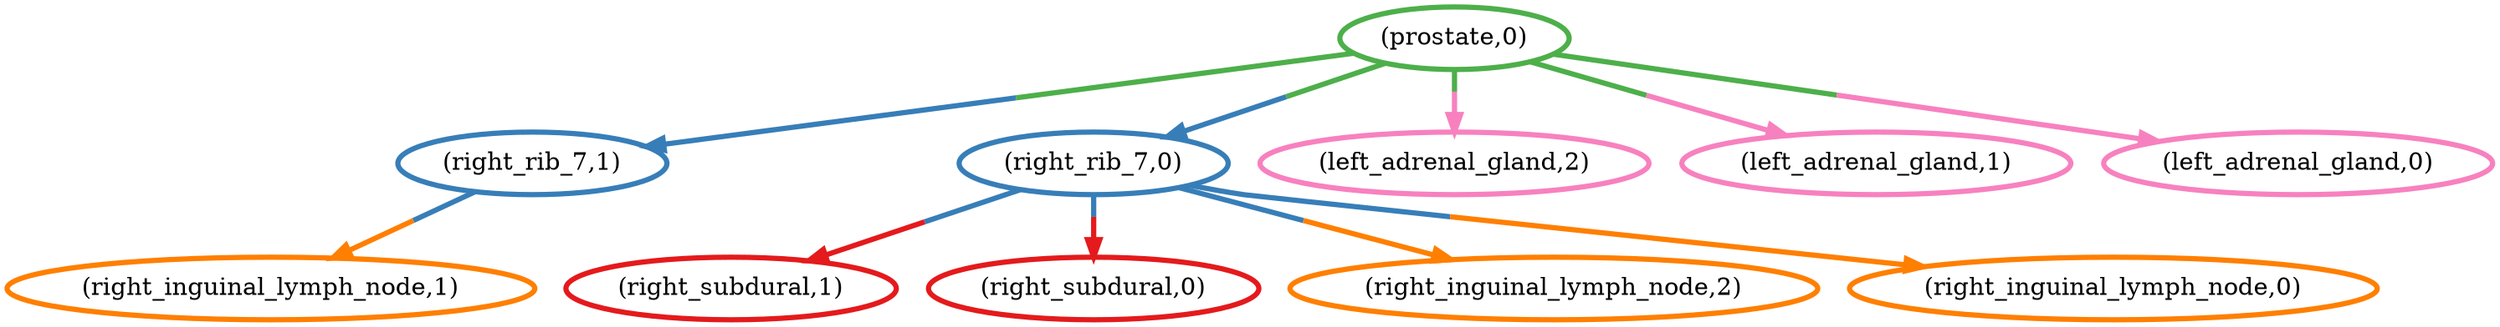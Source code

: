 digraph G {
	10 [penwidth=3,colorscheme=set19,color=5,label="(right_inguinal_lymph_node,1)"]
	9 [penwidth=3,colorscheme=set19,color=1,label="(right_subdural,1)"]
	8 [penwidth=3,colorscheme=set19,color=1,label="(right_subdural,0)"]
	7 [penwidth=3,colorscheme=set19,color=5,label="(right_inguinal_lymph_node,2)"]
	6 [penwidth=3,colorscheme=set19,color=5,label="(right_inguinal_lymph_node,0)"]
	5 [penwidth=3,colorscheme=set19,color=2,label="(right_rib_7,1)"]
	4 [penwidth=3,colorscheme=set19,color=2,label="(right_rib_7,0)"]
	3 [penwidth=3,colorscheme=set19,color=8,label="(left_adrenal_gland,2)"]
	2 [penwidth=3,colorscheme=set19,color=8,label="(left_adrenal_gland,1)"]
	1 [penwidth=3,colorscheme=set19,color=8,label="(left_adrenal_gland,0)"]
	0 [penwidth=3,colorscheme=set19,color=3,label="(prostate,0)"]
	5 -> 10 [penwidth=3,colorscheme=set19,color="2;0.5:5"]
	4 -> 9 [penwidth=3,colorscheme=set19,color="2;0.5:1"]
	4 -> 8 [penwidth=3,colorscheme=set19,color="2;0.5:1"]
	4 -> 7 [penwidth=3,colorscheme=set19,color="2;0.5:5"]
	4 -> 6 [penwidth=3,colorscheme=set19,color="2;0.5:5"]
	0 -> 5 [penwidth=3,colorscheme=set19,color="3;0.5:2"]
	0 -> 4 [penwidth=3,colorscheme=set19,color="3;0.5:2"]
	0 -> 3 [penwidth=3,colorscheme=set19,color="3;0.5:8"]
	0 -> 2 [penwidth=3,colorscheme=set19,color="3;0.5:8"]
	0 -> 1 [penwidth=3,colorscheme=set19,color="3;0.5:8"]
}